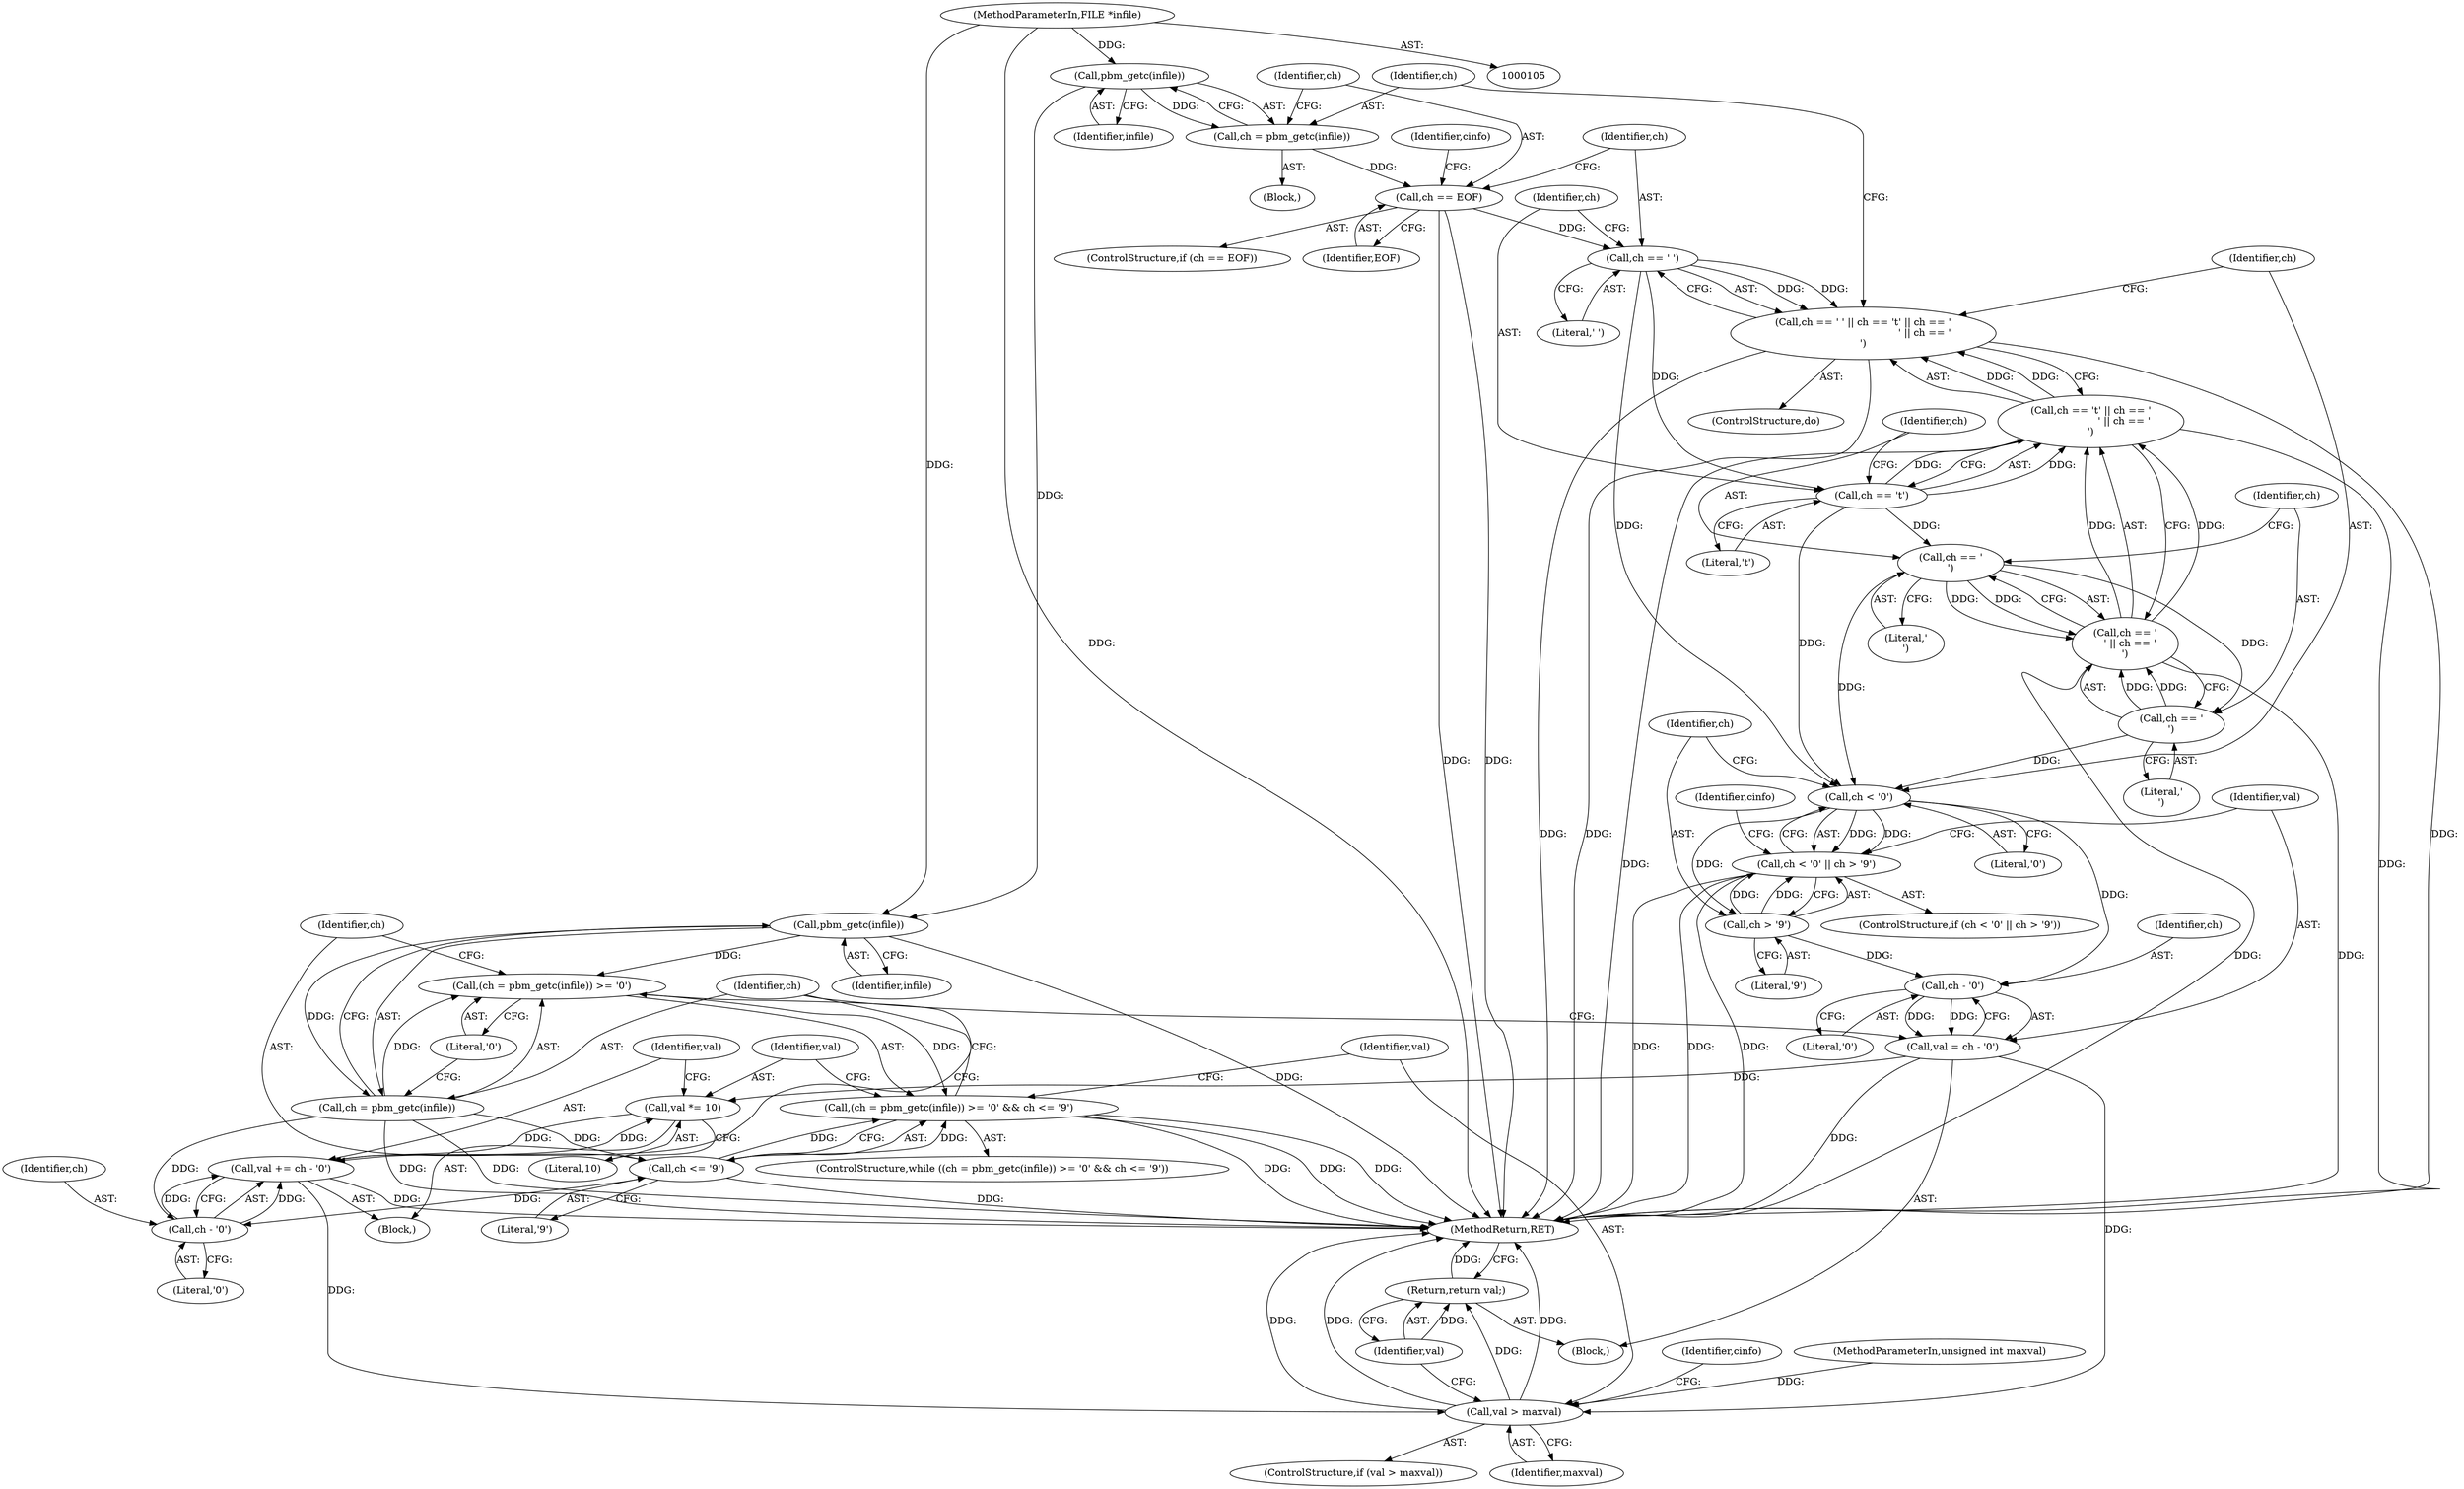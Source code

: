 digraph "0_libjpeg-turbo_9c78a04df4e44ef6487eee99c4258397f4fdca55_3@API" {
"1000116" [label="(Call,pbm_getc(infile))"];
"1000107" [label="(MethodParameterIn,FILE *infile)"];
"1000114" [label="(Call,ch = pbm_getc(infile))"];
"1000119" [label="(Call,ch == EOF)"];
"1000126" [label="(Call,ch == ' ')"];
"1000125" [label="(Call,ch == ' ' || ch == '\t' || ch == '\n' || ch == '\r')"];
"1000130" [label="(Call,ch == '\t')"];
"1000129" [label="(Call,ch == '\t' || ch == '\n' || ch == '\r')"];
"1000134" [label="(Call,ch == '\n')"];
"1000133" [label="(Call,ch == '\n' || ch == '\r')"];
"1000137" [label="(Call,ch == '\r')"];
"1000142" [label="(Call,ch < '0')"];
"1000141" [label="(Call,ch < '0' || ch > '9')"];
"1000145" [label="(Call,ch > '9')"];
"1000153" [label="(Call,ch - '0')"];
"1000151" [label="(Call,val = ch - '0')"];
"1000168" [label="(Call,val *= 10)"];
"1000171" [label="(Call,val += ch - '0')"];
"1000177" [label="(Call,val > maxval)"];
"1000183" [label="(Return,return val;)"];
"1000161" [label="(Call,pbm_getc(infile))"];
"1000158" [label="(Call,(ch = pbm_getc(infile)) >= '0')"];
"1000157" [label="(Call,(ch = pbm_getc(infile)) >= '0' && ch <= '9')"];
"1000159" [label="(Call,ch = pbm_getc(infile))"];
"1000164" [label="(Call,ch <= '9')"];
"1000173" [label="(Call,ch - '0')"];
"1000120" [label="(Identifier,ch)"];
"1000137" [label="(Call,ch == '\r')"];
"1000109" [label="(Block,)"];
"1000171" [label="(Call,val += ch - '0')"];
"1000141" [label="(Call,ch < '0' || ch > '9')"];
"1000149" [label="(Identifier,cinfo)"];
"1000121" [label="(Identifier,EOF)"];
"1000151" [label="(Call,val = ch - '0')"];
"1000126" [label="(Call,ch == ' ')"];
"1000147" [label="(Literal,'9')"];
"1000146" [label="(Identifier,ch)"];
"1000153" [label="(Call,ch - '0')"];
"1000160" [label="(Identifier,ch)"];
"1000167" [label="(Block,)"];
"1000176" [label="(ControlStructure,if (val > maxval))"];
"1000162" [label="(Identifier,infile)"];
"1000129" [label="(Call,ch == '\t' || ch == '\n' || ch == '\r')"];
"1000156" [label="(ControlStructure,while ((ch = pbm_getc(infile)) >= '0' && ch <= '9'))"];
"1000184" [label="(Identifier,val)"];
"1000165" [label="(Identifier,ch)"];
"1000164" [label="(Call,ch <= '9')"];
"1000127" [label="(Identifier,ch)"];
"1000152" [label="(Identifier,val)"];
"1000118" [label="(ControlStructure,if (ch == EOF))"];
"1000177" [label="(Call,val > maxval)"];
"1000175" [label="(Literal,'0')"];
"1000178" [label="(Identifier,val)"];
"1000119" [label="(Call,ch == EOF)"];
"1000112" [label="(ControlStructure,do)"];
"1000157" [label="(Call,(ch = pbm_getc(infile)) >= '0' && ch <= '9')"];
"1000139" [label="(Literal,'\r')"];
"1000125" [label="(Call,ch == ' ' || ch == '\t' || ch == '\n' || ch == '\r')"];
"1000114" [label="(Call,ch = pbm_getc(infile))"];
"1000181" [label="(Identifier,cinfo)"];
"1000159" [label="(Call,ch = pbm_getc(infile))"];
"1000107" [label="(MethodParameterIn,FILE *infile)"];
"1000161" [label="(Call,pbm_getc(infile))"];
"1000170" [label="(Literal,10)"];
"1000163" [label="(Literal,'0')"];
"1000143" [label="(Identifier,ch)"];
"1000174" [label="(Identifier,ch)"];
"1000115" [label="(Identifier,ch)"];
"1000136" [label="(Literal,'\n')"];
"1000131" [label="(Identifier,ch)"];
"1000132" [label="(Literal,'\t')"];
"1000166" [label="(Literal,'9')"];
"1000128" [label="(Literal,' ')"];
"1000123" [label="(Identifier,cinfo)"];
"1000116" [label="(Call,pbm_getc(infile))"];
"1000133" [label="(Call,ch == '\n' || ch == '\r')"];
"1000138" [label="(Identifier,ch)"];
"1000155" [label="(Literal,'0')"];
"1000173" [label="(Call,ch - '0')"];
"1000179" [label="(Identifier,maxval)"];
"1000183" [label="(Return,return val;)"];
"1000158" [label="(Call,(ch = pbm_getc(infile)) >= '0')"];
"1000113" [label="(Block,)"];
"1000134" [label="(Call,ch == '\n')"];
"1000145" [label="(Call,ch > '9')"];
"1000140" [label="(ControlStructure,if (ch < '0' || ch > '9'))"];
"1000154" [label="(Identifier,ch)"];
"1000169" [label="(Identifier,val)"];
"1000172" [label="(Identifier,val)"];
"1000142" [label="(Call,ch < '0')"];
"1000108" [label="(MethodParameterIn,unsigned int maxval)"];
"1000135" [label="(Identifier,ch)"];
"1000117" [label="(Identifier,infile)"];
"1000168" [label="(Call,val *= 10)"];
"1000185" [label="(MethodReturn,RET)"];
"1000144" [label="(Literal,'0')"];
"1000130" [label="(Call,ch == '\t')"];
"1000116" -> "1000114"  [label="AST: "];
"1000116" -> "1000117"  [label="CFG: "];
"1000117" -> "1000116"  [label="AST: "];
"1000114" -> "1000116"  [label="CFG: "];
"1000116" -> "1000114"  [label="DDG: "];
"1000107" -> "1000116"  [label="DDG: "];
"1000116" -> "1000161"  [label="DDG: "];
"1000107" -> "1000105"  [label="AST: "];
"1000107" -> "1000185"  [label="DDG: "];
"1000107" -> "1000161"  [label="DDG: "];
"1000114" -> "1000113"  [label="AST: "];
"1000115" -> "1000114"  [label="AST: "];
"1000120" -> "1000114"  [label="CFG: "];
"1000114" -> "1000119"  [label="DDG: "];
"1000119" -> "1000118"  [label="AST: "];
"1000119" -> "1000121"  [label="CFG: "];
"1000120" -> "1000119"  [label="AST: "];
"1000121" -> "1000119"  [label="AST: "];
"1000127" -> "1000119"  [label="CFG: "];
"1000123" -> "1000119"  [label="CFG: "];
"1000119" -> "1000185"  [label="DDG: "];
"1000119" -> "1000185"  [label="DDG: "];
"1000119" -> "1000126"  [label="DDG: "];
"1000126" -> "1000125"  [label="AST: "];
"1000126" -> "1000128"  [label="CFG: "];
"1000127" -> "1000126"  [label="AST: "];
"1000128" -> "1000126"  [label="AST: "];
"1000131" -> "1000126"  [label="CFG: "];
"1000125" -> "1000126"  [label="CFG: "];
"1000126" -> "1000125"  [label="DDG: "];
"1000126" -> "1000125"  [label="DDG: "];
"1000126" -> "1000130"  [label="DDG: "];
"1000126" -> "1000142"  [label="DDG: "];
"1000125" -> "1000112"  [label="AST: "];
"1000125" -> "1000129"  [label="CFG: "];
"1000129" -> "1000125"  [label="AST: "];
"1000115" -> "1000125"  [label="CFG: "];
"1000143" -> "1000125"  [label="CFG: "];
"1000125" -> "1000185"  [label="DDG: "];
"1000125" -> "1000185"  [label="DDG: "];
"1000125" -> "1000185"  [label="DDG: "];
"1000129" -> "1000125"  [label="DDG: "];
"1000129" -> "1000125"  [label="DDG: "];
"1000130" -> "1000129"  [label="AST: "];
"1000130" -> "1000132"  [label="CFG: "];
"1000131" -> "1000130"  [label="AST: "];
"1000132" -> "1000130"  [label="AST: "];
"1000135" -> "1000130"  [label="CFG: "];
"1000129" -> "1000130"  [label="CFG: "];
"1000130" -> "1000129"  [label="DDG: "];
"1000130" -> "1000129"  [label="DDG: "];
"1000130" -> "1000134"  [label="DDG: "];
"1000130" -> "1000142"  [label="DDG: "];
"1000129" -> "1000133"  [label="CFG: "];
"1000133" -> "1000129"  [label="AST: "];
"1000129" -> "1000185"  [label="DDG: "];
"1000129" -> "1000185"  [label="DDG: "];
"1000133" -> "1000129"  [label="DDG: "];
"1000133" -> "1000129"  [label="DDG: "];
"1000134" -> "1000133"  [label="AST: "];
"1000134" -> "1000136"  [label="CFG: "];
"1000135" -> "1000134"  [label="AST: "];
"1000136" -> "1000134"  [label="AST: "];
"1000138" -> "1000134"  [label="CFG: "];
"1000133" -> "1000134"  [label="CFG: "];
"1000134" -> "1000133"  [label="DDG: "];
"1000134" -> "1000133"  [label="DDG: "];
"1000134" -> "1000137"  [label="DDG: "];
"1000134" -> "1000142"  [label="DDG: "];
"1000133" -> "1000137"  [label="CFG: "];
"1000137" -> "1000133"  [label="AST: "];
"1000133" -> "1000185"  [label="DDG: "];
"1000133" -> "1000185"  [label="DDG: "];
"1000137" -> "1000133"  [label="DDG: "];
"1000137" -> "1000133"  [label="DDG: "];
"1000137" -> "1000139"  [label="CFG: "];
"1000138" -> "1000137"  [label="AST: "];
"1000139" -> "1000137"  [label="AST: "];
"1000137" -> "1000142"  [label="DDG: "];
"1000142" -> "1000141"  [label="AST: "];
"1000142" -> "1000144"  [label="CFG: "];
"1000143" -> "1000142"  [label="AST: "];
"1000144" -> "1000142"  [label="AST: "];
"1000146" -> "1000142"  [label="CFG: "];
"1000141" -> "1000142"  [label="CFG: "];
"1000142" -> "1000141"  [label="DDG: "];
"1000142" -> "1000141"  [label="DDG: "];
"1000142" -> "1000145"  [label="DDG: "];
"1000142" -> "1000153"  [label="DDG: "];
"1000141" -> "1000140"  [label="AST: "];
"1000141" -> "1000145"  [label="CFG: "];
"1000145" -> "1000141"  [label="AST: "];
"1000149" -> "1000141"  [label="CFG: "];
"1000152" -> "1000141"  [label="CFG: "];
"1000141" -> "1000185"  [label="DDG: "];
"1000141" -> "1000185"  [label="DDG: "];
"1000141" -> "1000185"  [label="DDG: "];
"1000145" -> "1000141"  [label="DDG: "];
"1000145" -> "1000141"  [label="DDG: "];
"1000145" -> "1000147"  [label="CFG: "];
"1000146" -> "1000145"  [label="AST: "];
"1000147" -> "1000145"  [label="AST: "];
"1000145" -> "1000153"  [label="DDG: "];
"1000153" -> "1000151"  [label="AST: "];
"1000153" -> "1000155"  [label="CFG: "];
"1000154" -> "1000153"  [label="AST: "];
"1000155" -> "1000153"  [label="AST: "];
"1000151" -> "1000153"  [label="CFG: "];
"1000153" -> "1000151"  [label="DDG: "];
"1000153" -> "1000151"  [label="DDG: "];
"1000151" -> "1000109"  [label="AST: "];
"1000152" -> "1000151"  [label="AST: "];
"1000160" -> "1000151"  [label="CFG: "];
"1000151" -> "1000185"  [label="DDG: "];
"1000151" -> "1000168"  [label="DDG: "];
"1000151" -> "1000177"  [label="DDG: "];
"1000168" -> "1000167"  [label="AST: "];
"1000168" -> "1000170"  [label="CFG: "];
"1000169" -> "1000168"  [label="AST: "];
"1000170" -> "1000168"  [label="AST: "];
"1000172" -> "1000168"  [label="CFG: "];
"1000171" -> "1000168"  [label="DDG: "];
"1000168" -> "1000171"  [label="DDG: "];
"1000171" -> "1000167"  [label="AST: "];
"1000171" -> "1000173"  [label="CFG: "];
"1000172" -> "1000171"  [label="AST: "];
"1000173" -> "1000171"  [label="AST: "];
"1000160" -> "1000171"  [label="CFG: "];
"1000171" -> "1000185"  [label="DDG: "];
"1000173" -> "1000171"  [label="DDG: "];
"1000173" -> "1000171"  [label="DDG: "];
"1000171" -> "1000177"  [label="DDG: "];
"1000177" -> "1000176"  [label="AST: "];
"1000177" -> "1000179"  [label="CFG: "];
"1000178" -> "1000177"  [label="AST: "];
"1000179" -> "1000177"  [label="AST: "];
"1000181" -> "1000177"  [label="CFG: "];
"1000184" -> "1000177"  [label="CFG: "];
"1000177" -> "1000185"  [label="DDG: "];
"1000177" -> "1000185"  [label="DDG: "];
"1000177" -> "1000185"  [label="DDG: "];
"1000108" -> "1000177"  [label="DDG: "];
"1000177" -> "1000183"  [label="DDG: "];
"1000183" -> "1000109"  [label="AST: "];
"1000183" -> "1000184"  [label="CFG: "];
"1000184" -> "1000183"  [label="AST: "];
"1000185" -> "1000183"  [label="CFG: "];
"1000183" -> "1000185"  [label="DDG: "];
"1000184" -> "1000183"  [label="DDG: "];
"1000161" -> "1000159"  [label="AST: "];
"1000161" -> "1000162"  [label="CFG: "];
"1000162" -> "1000161"  [label="AST: "];
"1000159" -> "1000161"  [label="CFG: "];
"1000161" -> "1000185"  [label="DDG: "];
"1000161" -> "1000158"  [label="DDG: "];
"1000161" -> "1000159"  [label="DDG: "];
"1000158" -> "1000157"  [label="AST: "];
"1000158" -> "1000163"  [label="CFG: "];
"1000159" -> "1000158"  [label="AST: "];
"1000163" -> "1000158"  [label="AST: "];
"1000165" -> "1000158"  [label="CFG: "];
"1000157" -> "1000158"  [label="CFG: "];
"1000158" -> "1000157"  [label="DDG: "];
"1000159" -> "1000158"  [label="DDG: "];
"1000157" -> "1000156"  [label="AST: "];
"1000157" -> "1000164"  [label="CFG: "];
"1000164" -> "1000157"  [label="AST: "];
"1000169" -> "1000157"  [label="CFG: "];
"1000178" -> "1000157"  [label="CFG: "];
"1000157" -> "1000185"  [label="DDG: "];
"1000157" -> "1000185"  [label="DDG: "];
"1000157" -> "1000185"  [label="DDG: "];
"1000164" -> "1000157"  [label="DDG: "];
"1000164" -> "1000157"  [label="DDG: "];
"1000160" -> "1000159"  [label="AST: "];
"1000163" -> "1000159"  [label="CFG: "];
"1000159" -> "1000185"  [label="DDG: "];
"1000159" -> "1000185"  [label="DDG: "];
"1000159" -> "1000164"  [label="DDG: "];
"1000159" -> "1000173"  [label="DDG: "];
"1000164" -> "1000166"  [label="CFG: "];
"1000165" -> "1000164"  [label="AST: "];
"1000166" -> "1000164"  [label="AST: "];
"1000164" -> "1000185"  [label="DDG: "];
"1000164" -> "1000173"  [label="DDG: "];
"1000173" -> "1000175"  [label="CFG: "];
"1000174" -> "1000173"  [label="AST: "];
"1000175" -> "1000173"  [label="AST: "];
}
